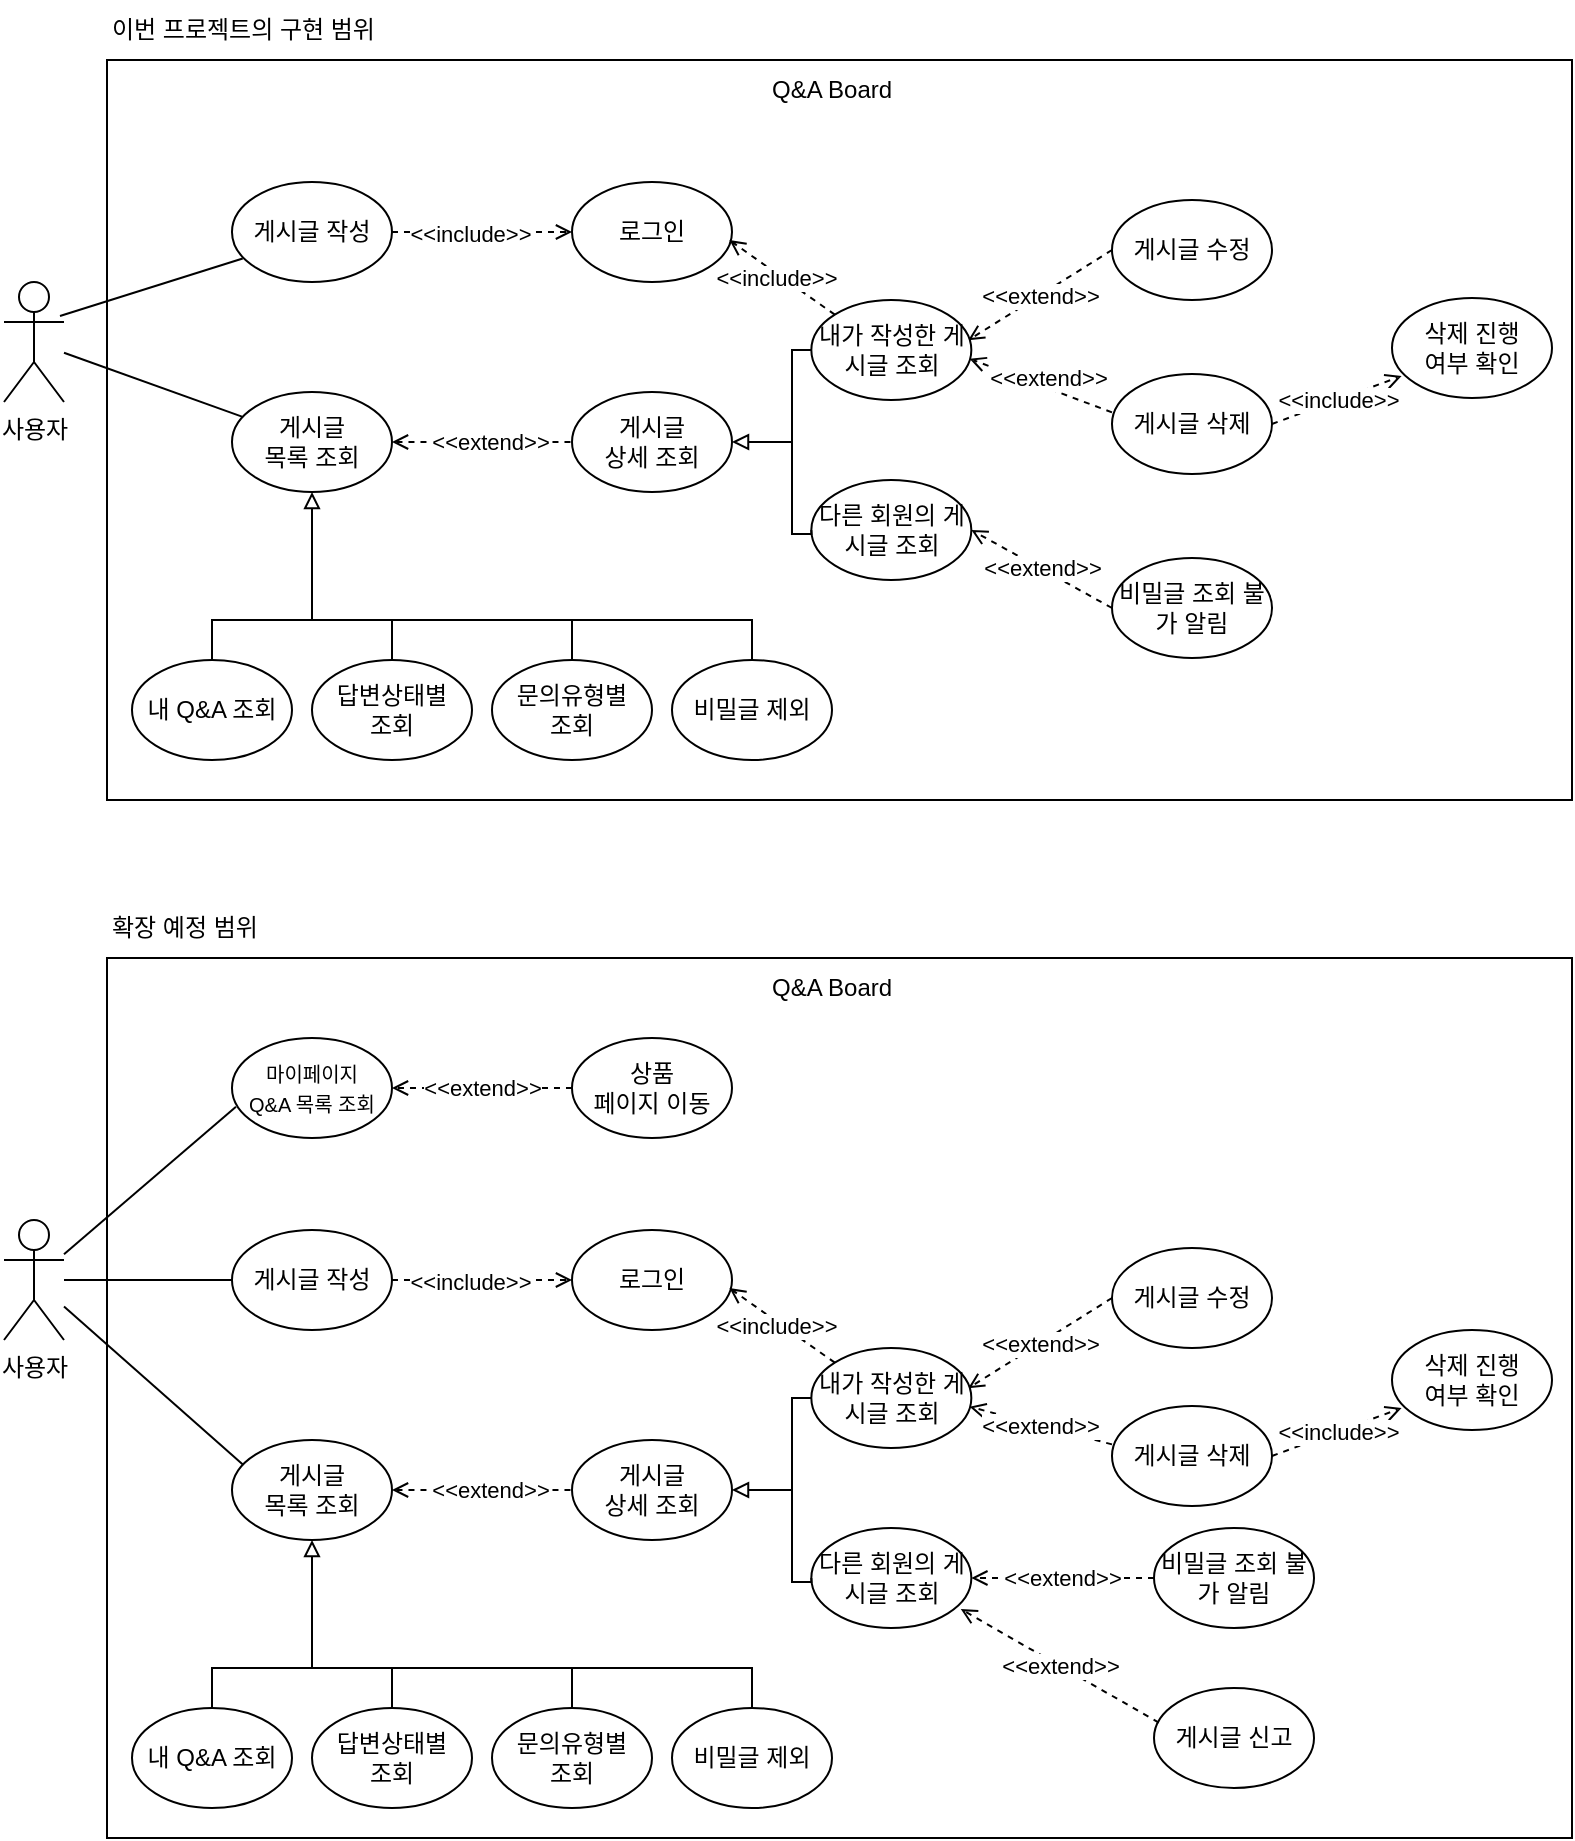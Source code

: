<mxfile version="21.5.2" type="device">
  <diagram id="dc7VQs9POJTz9Sl5OAIT" name="페이지-1">
    <mxGraphModel dx="1420" dy="750" grid="1" gridSize="10" guides="1" tooltips="1" connect="1" arrows="1" fold="1" page="1" pageScale="1" pageWidth="827" pageHeight="1169" math="0" shadow="0">
      <root>
        <mxCell id="0" />
        <mxCell id="1" parent="0" />
        <mxCell id="NKwGnod5uq3J9ouEDv9C-1" value="" style="rounded=0;whiteSpace=wrap;html=1;fillColor=none;container=0;" parent="1" vertex="1">
          <mxGeometry x="69.5" y="41" width="732.5" height="370" as="geometry" />
        </mxCell>
        <mxCell id="NKwGnod5uq3J9ouEDv9C-2" value="사용자" style="shape=umlActor;verticalLabelPosition=bottom;verticalAlign=top;html=1;" parent="1" vertex="1">
          <mxGeometry x="18" y="152" width="30" height="60" as="geometry" />
        </mxCell>
        <mxCell id="NKwGnod5uq3J9ouEDv9C-3" value="" style="endArrow=none;endFill=0;endSize=12;html=1;rounded=0;startArrow=none;startFill=0;entryX=0.071;entryY=0.251;entryDx=0;entryDy=0;entryPerimeter=0;" parent="1" source="NKwGnod5uq3J9ouEDv9C-2" target="NKwGnod5uq3J9ouEDv9C-7" edge="1">
          <mxGeometry width="160" relative="1" as="geometry">
            <mxPoint x="48" y="145" as="sourcePoint" />
            <mxPoint x="338" y="195" as="targetPoint" />
          </mxGeometry>
        </mxCell>
        <mxCell id="NKwGnod5uq3J9ouEDv9C-4" value="Q&amp;amp;A Board" style="text;strokeColor=none;fillColor=none;align=left;verticalAlign=middle;spacingLeft=4;spacingRight=4;overflow=hidden;points=[[0,0.5],[1,0.5]];portConstraint=eastwest;rotatable=0;whiteSpace=wrap;html=1;" parent="1" vertex="1">
          <mxGeometry x="395.75" y="41" width="80" height="30" as="geometry" />
        </mxCell>
        <mxCell id="NKwGnod5uq3J9ouEDv9C-5" value="" style="endArrow=none;endFill=0;endSize=12;html=1;rounded=0;startArrow=none;startFill=0;entryX=0.067;entryY=0.765;entryDx=0;entryDy=0;exitX=0.933;exitY=0.283;exitDx=0;exitDy=0;exitPerimeter=0;entryPerimeter=0;" parent="1" source="NKwGnod5uq3J9ouEDv9C-2" target="NKwGnod5uq3J9ouEDv9C-10" edge="1">
          <mxGeometry width="160" relative="1" as="geometry">
            <mxPoint x="58" y="196" as="sourcePoint" />
            <mxPoint x="101" y="207" as="targetPoint" />
          </mxGeometry>
        </mxCell>
        <mxCell id="NKwGnod5uq3J9ouEDv9C-29" value="이번 프로젝트의 구현 범위" style="text;html=1;align=left;verticalAlign=middle;resizable=0;points=[];autosize=1;strokeColor=none;fillColor=none;" parent="1" vertex="1">
          <mxGeometry x="69.5" y="11" width="170" height="30" as="geometry" />
        </mxCell>
        <mxCell id="NKwGnod5uq3J9ouEDv9C-7" value="게시글&lt;br&gt;목록 조회" style="ellipse;whiteSpace=wrap;html=1;" parent="1" vertex="1">
          <mxGeometry x="132" y="207" width="80" height="50" as="geometry" />
        </mxCell>
        <mxCell id="NKwGnod5uq3J9ouEDv9C-8" value="" style="endArrow=none;endFill=0;endSize=12;html=1;rounded=0;exitX=1;exitY=0.5;exitDx=0;exitDy=0;entryX=0;entryY=0.5;entryDx=0;entryDy=0;startArrow=open;startFill=0;dashed=1;" parent="1" source="NKwGnod5uq3J9ouEDv9C-7" target="NKwGnod5uq3J9ouEDv9C-18" edge="1">
          <mxGeometry width="160" relative="1" as="geometry">
            <mxPoint x="171" y="144" as="sourcePoint" />
            <mxPoint x="208" y="120" as="targetPoint" />
          </mxGeometry>
        </mxCell>
        <mxCell id="NKwGnod5uq3J9ouEDv9C-9" value="&amp;lt;&amp;lt;extend&amp;gt;&amp;gt;" style="edgeLabel;html=1;align=center;verticalAlign=middle;resizable=0;points=[];" parent="NKwGnod5uq3J9ouEDv9C-8" vertex="1" connectable="0">
          <mxGeometry x="0.307" relative="1" as="geometry">
            <mxPoint x="-10" as="offset" />
          </mxGeometry>
        </mxCell>
        <mxCell id="NKwGnod5uq3J9ouEDv9C-10" value="게시글 작성" style="ellipse;whiteSpace=wrap;html=1;" parent="1" vertex="1">
          <mxGeometry x="131.995" y="102" width="80" height="50" as="geometry" />
        </mxCell>
        <mxCell id="NKwGnod5uq3J9ouEDv9C-12" value="&amp;lt;&amp;lt;include&amp;gt;&amp;gt;" style="rounded=0;orthogonalLoop=1;jettySize=auto;html=1;exitX=1;exitY=0.5;exitDx=0;exitDy=0;dashed=1;endArrow=open;endFill=0;entryX=0;entryY=0.5;entryDx=0;entryDy=0;" parent="1" source="NKwGnod5uq3J9ouEDv9C-10" target="NKwGnod5uq3J9ouEDv9C-11" edge="1">
          <mxGeometry x="-0.131" y="-1" relative="1" as="geometry">
            <mxPoint as="offset" />
          </mxGeometry>
        </mxCell>
        <mxCell id="4TozvjgEUsMVvVHX1B_p-13" value="" style="group" vertex="1" connectable="0" parent="1">
          <mxGeometry x="82.001" y="321" width="350" height="70" as="geometry" />
        </mxCell>
        <mxCell id="4TozvjgEUsMVvVHX1B_p-10" value="" style="endArrow=none;html=1;rounded=0;" edge="1" parent="4TozvjgEUsMVvVHX1B_p-13" source="4TozvjgEUsMVvVHX1B_p-2">
          <mxGeometry width="50" height="50" relative="1" as="geometry">
            <mxPoint x="309.999" y="50" as="sourcePoint" />
            <mxPoint x="219.999" as="targetPoint" />
          </mxGeometry>
        </mxCell>
        <mxCell id="4TozvjgEUsMVvVHX1B_p-11" value="" style="endArrow=none;html=1;rounded=0;exitX=0.5;exitY=0;exitDx=0;exitDy=0;" edge="1" parent="4TozvjgEUsMVvVHX1B_p-13" source="4TozvjgEUsMVvVHX1B_p-1">
          <mxGeometry width="50" height="50" relative="1" as="geometry">
            <mxPoint x="309.999" y="50" as="sourcePoint" />
            <mxPoint x="129.999" as="targetPoint" />
          </mxGeometry>
        </mxCell>
        <mxCell id="4TozvjgEUsMVvVHX1B_p-12" value="" style="endArrow=block;html=1;rounded=0;entryX=0.5;entryY=1;entryDx=0;entryDy=0;endFill=0;" edge="1" parent="4TozvjgEUsMVvVHX1B_p-13" target="NKwGnod5uq3J9ouEDv9C-7">
          <mxGeometry width="50" height="50" relative="1" as="geometry">
            <mxPoint x="89.999" as="sourcePoint" />
            <mxPoint x="359.999" as="targetPoint" />
          </mxGeometry>
        </mxCell>
        <mxCell id="4TozvjgEUsMVvVHX1B_p-1" value="답변상태별&lt;br style=&quot;border-color: var(--border-color);&quot;&gt;조회" style="ellipse;whiteSpace=wrap;html=1;" vertex="1" parent="4TozvjgEUsMVvVHX1B_p-13">
          <mxGeometry x="90" y="20" width="80" height="50" as="geometry" />
        </mxCell>
        <mxCell id="4TozvjgEUsMVvVHX1B_p-2" value="문의유형별&lt;br&gt;조회" style="ellipse;whiteSpace=wrap;html=1;" vertex="1" parent="4TozvjgEUsMVvVHX1B_p-13">
          <mxGeometry x="180" y="20" width="80" height="50" as="geometry" />
        </mxCell>
        <mxCell id="4TozvjgEUsMVvVHX1B_p-3" value="비밀글 제외" style="ellipse;whiteSpace=wrap;html=1;" vertex="1" parent="4TozvjgEUsMVvVHX1B_p-13">
          <mxGeometry x="270" y="20" width="80" height="50" as="geometry" />
        </mxCell>
        <mxCell id="4TozvjgEUsMVvVHX1B_p-4" value="내 Q&amp;amp;A 조회" style="ellipse;whiteSpace=wrap;html=1;" vertex="1" parent="4TozvjgEUsMVvVHX1B_p-13">
          <mxGeometry y="20" width="80" height="50" as="geometry" />
        </mxCell>
        <mxCell id="4TozvjgEUsMVvVHX1B_p-9" value="" style="endArrow=none;html=1;rounded=0;exitX=0.5;exitY=0;exitDx=0;exitDy=0;entryX=0.5;entryY=0;entryDx=0;entryDy=0;" edge="1" parent="4TozvjgEUsMVvVHX1B_p-13" source="4TozvjgEUsMVvVHX1B_p-4" target="4TozvjgEUsMVvVHX1B_p-3">
          <mxGeometry width="50" height="50" relative="1" as="geometry">
            <mxPoint x="379.999" y="80" as="sourcePoint" />
            <mxPoint x="429.999" y="30" as="targetPoint" />
            <Array as="points">
              <mxPoint x="39.999" />
              <mxPoint x="179.999" />
              <mxPoint x="309.999" />
            </Array>
          </mxGeometry>
        </mxCell>
        <mxCell id="4TozvjgEUsMVvVHX1B_p-15" value="" style="rounded=0;whiteSpace=wrap;html=1;fillColor=none;container=0;" vertex="1" parent="1">
          <mxGeometry x="69.5" y="490" width="732.5" height="440" as="geometry" />
        </mxCell>
        <mxCell id="4TozvjgEUsMVvVHX1B_p-16" value="사용자" style="shape=umlActor;verticalLabelPosition=bottom;verticalAlign=top;html=1;" vertex="1" parent="1">
          <mxGeometry x="18" y="621" width="30" height="60" as="geometry" />
        </mxCell>
        <mxCell id="4TozvjgEUsMVvVHX1B_p-17" value="" style="endArrow=none;endFill=0;endSize=12;html=1;rounded=0;startArrow=none;startFill=0;entryX=0.071;entryY=0.251;entryDx=0;entryDy=0;entryPerimeter=0;" edge="1" source="4TozvjgEUsMVvVHX1B_p-16" target="4TozvjgEUsMVvVHX1B_p-21" parent="1">
          <mxGeometry width="160" relative="1" as="geometry">
            <mxPoint x="48" y="614" as="sourcePoint" />
            <mxPoint x="338" y="664" as="targetPoint" />
          </mxGeometry>
        </mxCell>
        <mxCell id="4TozvjgEUsMVvVHX1B_p-18" value="Q&amp;amp;A Board" style="text;strokeColor=none;fillColor=none;align=left;verticalAlign=middle;spacingLeft=4;spacingRight=4;overflow=hidden;points=[[0,0.5],[1,0.5]];portConstraint=eastwest;rotatable=0;whiteSpace=wrap;html=1;" vertex="1" parent="1">
          <mxGeometry x="395.75" y="490" width="80" height="30" as="geometry" />
        </mxCell>
        <mxCell id="4TozvjgEUsMVvVHX1B_p-19" value="" style="endArrow=none;endFill=0;endSize=12;html=1;rounded=0;startArrow=none;startFill=0;entryX=0;entryY=0.5;entryDx=0;entryDy=0;" edge="1" source="4TozvjgEUsMVvVHX1B_p-16" target="4TozvjgEUsMVvVHX1B_p-24" parent="1">
          <mxGeometry width="160" relative="1" as="geometry">
            <mxPoint x="58" y="665" as="sourcePoint" />
            <mxPoint x="130" y="651" as="targetPoint" />
          </mxGeometry>
        </mxCell>
        <mxCell id="4TozvjgEUsMVvVHX1B_p-20" value="확장 예정 범위" style="text;html=1;align=left;verticalAlign=middle;resizable=0;points=[];autosize=1;strokeColor=none;fillColor=none;" vertex="1" parent="1">
          <mxGeometry x="69.5" y="460" width="100" height="30" as="geometry" />
        </mxCell>
        <mxCell id="4TozvjgEUsMVvVHX1B_p-53" value="&lt;font style=&quot;font-size: 10px;&quot;&gt;마이페이지 &lt;br&gt;Q&amp;amp;A 목록 조회&lt;/font&gt;" style="ellipse;whiteSpace=wrap;html=1;" vertex="1" parent="1">
          <mxGeometry x="131.995" y="530" width="80" height="50" as="geometry" />
        </mxCell>
        <mxCell id="4TozvjgEUsMVvVHX1B_p-54" value="" style="endArrow=none;html=1;rounded=0;entryX=0.025;entryY=0.688;entryDx=0;entryDy=0;entryPerimeter=0;" edge="1" parent="1" source="4TozvjgEUsMVvVHX1B_p-16" target="4TozvjgEUsMVvVHX1B_p-53">
          <mxGeometry width="50" height="50" relative="1" as="geometry">
            <mxPoint x="370" y="760" as="sourcePoint" />
            <mxPoint x="420" y="710" as="targetPoint" />
          </mxGeometry>
        </mxCell>
        <mxCell id="4TozvjgEUsMVvVHX1B_p-21" value="게시글&lt;br&gt;목록 조회" style="ellipse;whiteSpace=wrap;html=1;" vertex="1" parent="1">
          <mxGeometry x="132" y="731" width="80" height="50" as="geometry" />
        </mxCell>
        <mxCell id="4TozvjgEUsMVvVHX1B_p-22" value="" style="endArrow=none;endFill=0;endSize=12;html=1;rounded=0;exitX=1;exitY=0.5;exitDx=0;exitDy=0;entryX=0;entryY=0.5;entryDx=0;entryDy=0;startArrow=open;startFill=0;dashed=1;" edge="1" source="4TozvjgEUsMVvVHX1B_p-21" target="4TozvjgEUsMVvVHX1B_p-42" parent="1">
          <mxGeometry width="160" relative="1" as="geometry">
            <mxPoint x="171" y="668" as="sourcePoint" />
            <mxPoint x="208" y="644" as="targetPoint" />
          </mxGeometry>
        </mxCell>
        <mxCell id="4TozvjgEUsMVvVHX1B_p-23" value="&amp;lt;&amp;lt;extend&amp;gt;&amp;gt;" style="edgeLabel;html=1;align=center;verticalAlign=middle;resizable=0;points=[];" vertex="1" connectable="0" parent="4TozvjgEUsMVvVHX1B_p-22">
          <mxGeometry x="0.307" relative="1" as="geometry">
            <mxPoint x="-10" as="offset" />
          </mxGeometry>
        </mxCell>
        <mxCell id="4TozvjgEUsMVvVHX1B_p-24" value="게시글 작성" style="ellipse;whiteSpace=wrap;html=1;" vertex="1" parent="1">
          <mxGeometry x="131.995" y="626" width="80" height="50" as="geometry" />
        </mxCell>
        <mxCell id="4TozvjgEUsMVvVHX1B_p-25" value="&amp;lt;&amp;lt;include&amp;gt;&amp;gt;" style="rounded=0;orthogonalLoop=1;jettySize=auto;html=1;exitX=1;exitY=0.5;exitDx=0;exitDy=0;dashed=1;endArrow=open;endFill=0;entryX=0;entryY=0.5;entryDx=0;entryDy=0;" edge="1" source="4TozvjgEUsMVvVHX1B_p-24" target="4TozvjgEUsMVvVHX1B_p-36" parent="1">
          <mxGeometry x="-0.131" y="-1" relative="1" as="geometry">
            <mxPoint as="offset" />
          </mxGeometry>
        </mxCell>
        <mxCell id="4TozvjgEUsMVvVHX1B_p-26" value="" style="group" vertex="1" connectable="0" parent="1">
          <mxGeometry x="82.001" y="845" width="350" height="70" as="geometry" />
        </mxCell>
        <mxCell id="4TozvjgEUsMVvVHX1B_p-27" value="" style="endArrow=none;html=1;rounded=0;" edge="1" parent="4TozvjgEUsMVvVHX1B_p-26" source="4TozvjgEUsMVvVHX1B_p-31">
          <mxGeometry width="50" height="50" relative="1" as="geometry">
            <mxPoint x="309.999" y="50" as="sourcePoint" />
            <mxPoint x="219.999" as="targetPoint" />
          </mxGeometry>
        </mxCell>
        <mxCell id="4TozvjgEUsMVvVHX1B_p-28" value="" style="endArrow=none;html=1;rounded=0;exitX=0.5;exitY=0;exitDx=0;exitDy=0;" edge="1" parent="4TozvjgEUsMVvVHX1B_p-26" source="4TozvjgEUsMVvVHX1B_p-30">
          <mxGeometry width="50" height="50" relative="1" as="geometry">
            <mxPoint x="309.999" y="50" as="sourcePoint" />
            <mxPoint x="129.999" as="targetPoint" />
          </mxGeometry>
        </mxCell>
        <mxCell id="4TozvjgEUsMVvVHX1B_p-29" value="" style="endArrow=block;html=1;rounded=0;entryX=0.5;entryY=1;entryDx=0;entryDy=0;endFill=0;" edge="1" parent="4TozvjgEUsMVvVHX1B_p-26" target="4TozvjgEUsMVvVHX1B_p-21">
          <mxGeometry width="50" height="50" relative="1" as="geometry">
            <mxPoint x="89.999" as="sourcePoint" />
            <mxPoint x="359.999" as="targetPoint" />
          </mxGeometry>
        </mxCell>
        <mxCell id="4TozvjgEUsMVvVHX1B_p-30" value="답변상태별&lt;br style=&quot;border-color: var(--border-color);&quot;&gt;조회" style="ellipse;whiteSpace=wrap;html=1;" vertex="1" parent="4TozvjgEUsMVvVHX1B_p-26">
          <mxGeometry x="90" y="20" width="80" height="50" as="geometry" />
        </mxCell>
        <mxCell id="4TozvjgEUsMVvVHX1B_p-31" value="문의유형별&lt;br&gt;조회" style="ellipse;whiteSpace=wrap;html=1;" vertex="1" parent="4TozvjgEUsMVvVHX1B_p-26">
          <mxGeometry x="180" y="20" width="80" height="50" as="geometry" />
        </mxCell>
        <mxCell id="4TozvjgEUsMVvVHX1B_p-32" value="비밀글 제외" style="ellipse;whiteSpace=wrap;html=1;" vertex="1" parent="4TozvjgEUsMVvVHX1B_p-26">
          <mxGeometry x="270" y="20" width="80" height="50" as="geometry" />
        </mxCell>
        <mxCell id="4TozvjgEUsMVvVHX1B_p-33" value="내 Q&amp;amp;A 조회" style="ellipse;whiteSpace=wrap;html=1;" vertex="1" parent="4TozvjgEUsMVvVHX1B_p-26">
          <mxGeometry y="20" width="80" height="50" as="geometry" />
        </mxCell>
        <mxCell id="4TozvjgEUsMVvVHX1B_p-34" value="" style="endArrow=none;html=1;rounded=0;exitX=0.5;exitY=0;exitDx=0;exitDy=0;entryX=0.5;entryY=0;entryDx=0;entryDy=0;" edge="1" parent="4TozvjgEUsMVvVHX1B_p-26" source="4TozvjgEUsMVvVHX1B_p-33" target="4TozvjgEUsMVvVHX1B_p-32">
          <mxGeometry width="50" height="50" relative="1" as="geometry">
            <mxPoint x="379.999" y="80" as="sourcePoint" />
            <mxPoint x="429.999" y="30" as="targetPoint" />
            <Array as="points">
              <mxPoint x="39.999" />
              <mxPoint x="179.999" />
              <mxPoint x="309.999" />
            </Array>
          </mxGeometry>
        </mxCell>
        <mxCell id="4TozvjgEUsMVvVHX1B_p-35" value="" style="group" vertex="1" connectable="0" parent="1">
          <mxGeometry x="302" y="626" width="490.0" height="199" as="geometry" />
        </mxCell>
        <mxCell id="4TozvjgEUsMVvVHX1B_p-36" value="로그인" style="ellipse;whiteSpace=wrap;html=1;" vertex="1" parent="4TozvjgEUsMVvVHX1B_p-35">
          <mxGeometry width="80" height="50" as="geometry" />
        </mxCell>
        <mxCell id="4TozvjgEUsMVvVHX1B_p-37" value="&amp;lt;&amp;lt;include&amp;gt;&amp;gt;" style="rounded=0;orthogonalLoop=1;jettySize=auto;html=1;exitX=0;exitY=0;exitDx=0;exitDy=0;dashed=1;endArrow=open;endFill=0;entryX=0.984;entryY=0.581;entryDx=0;entryDy=0;entryPerimeter=0;" edge="1" parent="4TozvjgEUsMVvVHX1B_p-35" source="4TozvjgEUsMVvVHX1B_p-48" target="4TozvjgEUsMVvVHX1B_p-36">
          <mxGeometry x="0.074" y="2" relative="1" as="geometry">
            <mxPoint x="26" y="44" as="sourcePoint" />
            <mxPoint x="120" y="44" as="targetPoint" />
            <mxPoint as="offset" />
          </mxGeometry>
        </mxCell>
        <mxCell id="4TozvjgEUsMVvVHX1B_p-38" value="삭제 진행&lt;br&gt;여부 확인" style="ellipse;whiteSpace=wrap;html=1;" vertex="1" parent="4TozvjgEUsMVvVHX1B_p-35">
          <mxGeometry x="410.0" y="50" width="80" height="50" as="geometry" />
        </mxCell>
        <mxCell id="4TozvjgEUsMVvVHX1B_p-39" value="게시글 수정" style="ellipse;whiteSpace=wrap;html=1;" vertex="1" parent="4TozvjgEUsMVvVHX1B_p-35">
          <mxGeometry x="270.002" y="9" width="80" height="50" as="geometry" />
        </mxCell>
        <mxCell id="4TozvjgEUsMVvVHX1B_p-40" value="게시글 삭제" style="ellipse;whiteSpace=wrap;html=1;" vertex="1" parent="4TozvjgEUsMVvVHX1B_p-35">
          <mxGeometry x="270.002" y="88" width="80" height="50" as="geometry" />
        </mxCell>
        <mxCell id="4TozvjgEUsMVvVHX1B_p-41" value="&amp;lt;&amp;lt;include&amp;gt;&amp;gt;" style="rounded=0;orthogonalLoop=1;jettySize=auto;html=1;exitX=1;exitY=0.5;exitDx=0;exitDy=0;dashed=1;endArrow=open;endFill=0;entryX=0.06;entryY=0.78;entryDx=0;entryDy=0;entryPerimeter=0;" edge="1" parent="4TozvjgEUsMVvVHX1B_p-35" source="4TozvjgEUsMVvVHX1B_p-40" target="4TozvjgEUsMVvVHX1B_p-38">
          <mxGeometry x="0.015" relative="1" as="geometry">
            <mxPoint x="170.441" y="125" as="sourcePoint" />
            <mxPoint x="221.248" y="62" as="targetPoint" />
            <mxPoint as="offset" />
          </mxGeometry>
        </mxCell>
        <mxCell id="4TozvjgEUsMVvVHX1B_p-42" value="게시글 &lt;br&gt;상세 조회" style="ellipse;whiteSpace=wrap;html=1;" vertex="1" parent="4TozvjgEUsMVvVHX1B_p-35">
          <mxGeometry x="0.005" y="105" width="80" height="50" as="geometry" />
        </mxCell>
        <mxCell id="4TozvjgEUsMVvVHX1B_p-43" value="비밀글 조회 불가 알림" style="ellipse;whiteSpace=wrap;html=1;" vertex="1" parent="4TozvjgEUsMVvVHX1B_p-35">
          <mxGeometry x="291.004" y="149" width="80" height="50" as="geometry" />
        </mxCell>
        <mxCell id="4TozvjgEUsMVvVHX1B_p-44" value="&amp;lt;&amp;lt;extend&amp;gt;&amp;gt;" style="rounded=0;orthogonalLoop=1;jettySize=auto;html=1;exitX=0;exitY=0.5;exitDx=0;exitDy=0;dashed=1;endArrow=open;endFill=0;entryX=1;entryY=0.5;entryDx=0;entryDy=0;" edge="1" parent="4TozvjgEUsMVvVHX1B_p-35" source="4TozvjgEUsMVvVHX1B_p-43" target="4TozvjgEUsMVvVHX1B_p-49">
          <mxGeometry x="0.007" relative="1" as="geometry">
            <mxPoint x="100.214" y="125" as="sourcePoint" />
            <mxPoint x="154.369" y="62" as="targetPoint" />
            <mxPoint as="offset" />
          </mxGeometry>
        </mxCell>
        <mxCell id="4TozvjgEUsMVvVHX1B_p-45" value="&amp;lt;&amp;lt;extend&amp;gt;&amp;gt;" style="rounded=0;orthogonalLoop=1;jettySize=auto;html=1;dashed=1;endArrow=open;endFill=0;entryX=0.989;entryY=0.587;entryDx=0;entryDy=0;entryPerimeter=0;exitX=0;exitY=0.384;exitDx=0;exitDy=0;exitPerimeter=0;" edge="1" parent="4TozvjgEUsMVvVHX1B_p-35" source="4TozvjgEUsMVvVHX1B_p-40" target="4TozvjgEUsMVvVHX1B_p-48">
          <mxGeometry x="0.007" relative="1" as="geometry">
            <mxPoint x="270" y="109" as="sourcePoint" />
            <mxPoint x="130" y="232" as="targetPoint" />
            <mxPoint as="offset" />
          </mxGeometry>
        </mxCell>
        <mxCell id="4TozvjgEUsMVvVHX1B_p-46" value="&amp;lt;&amp;lt;extend&amp;gt;&amp;gt;" style="rounded=0;orthogonalLoop=1;jettySize=auto;html=1;exitX=0;exitY=0.5;exitDx=0;exitDy=0;dashed=1;endArrow=open;endFill=0;entryX=0.98;entryY=0.403;entryDx=0;entryDy=0;entryPerimeter=0;" edge="1" parent="4TozvjgEUsMVvVHX1B_p-35" source="4TozvjgEUsMVvVHX1B_p-39" target="4TozvjgEUsMVvVHX1B_p-48">
          <mxGeometry x="0.007" relative="1" as="geometry">
            <mxPoint x="220" y="165" as="sourcePoint" />
            <mxPoint x="127" y="151" as="targetPoint" />
            <mxPoint as="offset" />
          </mxGeometry>
        </mxCell>
        <mxCell id="4TozvjgEUsMVvVHX1B_p-47" style="edgeStyle=orthogonalEdgeStyle;rounded=0;orthogonalLoop=1;jettySize=auto;html=1;exitX=0.5;exitY=1;exitDx=0;exitDy=0;" edge="1" parent="4TozvjgEUsMVvVHX1B_p-35" source="4TozvjgEUsMVvVHX1B_p-42" target="4TozvjgEUsMVvVHX1B_p-42">
          <mxGeometry relative="1" as="geometry" />
        </mxCell>
        <mxCell id="4TozvjgEUsMVvVHX1B_p-48" value="내가 작성한 게시글 조회" style="ellipse;whiteSpace=wrap;html=1;" vertex="1" parent="4TozvjgEUsMVvVHX1B_p-35">
          <mxGeometry x="119.671" y="59" width="80" height="50" as="geometry" />
        </mxCell>
        <mxCell id="4TozvjgEUsMVvVHX1B_p-49" value="다른 회원의 게시글 조회" style="ellipse;whiteSpace=wrap;html=1;" vertex="1" parent="4TozvjgEUsMVvVHX1B_p-35">
          <mxGeometry x="119.671" y="149" width="80" height="50" as="geometry" />
        </mxCell>
        <mxCell id="4TozvjgEUsMVvVHX1B_p-50" value="" style="endArrow=none;html=1;rounded=0;exitX=0;exitY=0.5;exitDx=0;exitDy=0;edgeStyle=orthogonalEdgeStyle;entryX=0;entryY=0.5;entryDx=0;entryDy=0;" edge="1" parent="4TozvjgEUsMVvVHX1B_p-35" source="4TozvjgEUsMVvVHX1B_p-48" target="4TozvjgEUsMVvVHX1B_p-49">
          <mxGeometry width="50" height="50" relative="1" as="geometry">
            <mxPoint x="71.319" y="139" as="sourcePoint" />
            <mxPoint x="119.671" y="89" as="targetPoint" />
            <Array as="points">
              <mxPoint x="110.001" y="84" />
              <mxPoint x="110.001" y="176" />
            </Array>
          </mxGeometry>
        </mxCell>
        <mxCell id="4TozvjgEUsMVvVHX1B_p-51" value="" style="endArrow=block;html=1;rounded=0;entryX=1;entryY=0.5;entryDx=0;entryDy=0;endFill=0;" edge="1" parent="4TozvjgEUsMVvVHX1B_p-35" target="4TozvjgEUsMVvVHX1B_p-42">
          <mxGeometry width="50" height="50" relative="1" as="geometry">
            <mxPoint x="110" y="130" as="sourcePoint" />
            <mxPoint x="119.671" y="89" as="targetPoint" />
          </mxGeometry>
        </mxCell>
        <mxCell id="4TozvjgEUsMVvVHX1B_p-55" value="&lt;font style=&quot;font-size: 12px;&quot;&gt;상품 &lt;br&gt;페이지 이동&lt;/font&gt;" style="ellipse;whiteSpace=wrap;html=1;" vertex="1" parent="1">
          <mxGeometry x="301.995" y="530" width="80" height="50" as="geometry" />
        </mxCell>
        <mxCell id="4TozvjgEUsMVvVHX1B_p-58" value="" style="endArrow=open;html=1;rounded=0;entryX=1;entryY=0.5;entryDx=0;entryDy=0;exitX=0;exitY=0.5;exitDx=0;exitDy=0;dashed=1;endFill=0;" edge="1" parent="1" source="4TozvjgEUsMVvVHX1B_p-55" target="4TozvjgEUsMVvVHX1B_p-53">
          <mxGeometry width="50" height="50" relative="1" as="geometry">
            <mxPoint x="380" y="670" as="sourcePoint" />
            <mxPoint x="430" y="620" as="targetPoint" />
          </mxGeometry>
        </mxCell>
        <mxCell id="4TozvjgEUsMVvVHX1B_p-59" value="&amp;lt;&amp;lt;extend&amp;gt;&amp;gt;" style="edgeLabel;html=1;align=center;verticalAlign=middle;resizable=0;points=[];" vertex="1" connectable="0" parent="4TozvjgEUsMVvVHX1B_p-58">
          <mxGeometry x="-0.688" y="-1" relative="1" as="geometry">
            <mxPoint x="-31" y="1" as="offset" />
          </mxGeometry>
        </mxCell>
        <mxCell id="4TozvjgEUsMVvVHX1B_p-60" value="게시글 신고" style="ellipse;whiteSpace=wrap;html=1;" vertex="1" parent="1">
          <mxGeometry x="593.004" y="855" width="80" height="50" as="geometry" />
        </mxCell>
        <mxCell id="4TozvjgEUsMVvVHX1B_p-61" value="&amp;lt;&amp;lt;extend&amp;gt;&amp;gt;" style="rounded=0;orthogonalLoop=1;jettySize=auto;html=1;exitX=0.03;exitY=0.346;exitDx=0;exitDy=0;dashed=1;endArrow=open;endFill=0;entryX=0.934;entryY=0.811;entryDx=0;entryDy=0;entryPerimeter=0;exitPerimeter=0;" edge="1" parent="1" source="4TozvjgEUsMVvVHX1B_p-60" target="4TozvjgEUsMVvVHX1B_p-49">
          <mxGeometry x="0.007" relative="1" as="geometry">
            <mxPoint x="603" y="810" as="sourcePoint" />
            <mxPoint x="512" y="810" as="targetPoint" />
            <mxPoint as="offset" />
          </mxGeometry>
        </mxCell>
        <mxCell id="NKwGnod5uq3J9ouEDv9C-11" value="로그인" style="ellipse;whiteSpace=wrap;html=1;" parent="1" vertex="1">
          <mxGeometry x="302" y="102" width="80" height="50" as="geometry" />
        </mxCell>
        <mxCell id="NKwGnod5uq3J9ouEDv9C-13" value="&amp;lt;&amp;lt;include&amp;gt;&amp;gt;" style="rounded=0;orthogonalLoop=1;jettySize=auto;html=1;exitX=0;exitY=0;exitDx=0;exitDy=0;dashed=1;endArrow=open;endFill=0;entryX=0.984;entryY=0.581;entryDx=0;entryDy=0;entryPerimeter=0;" parent="1" source="NKwGnod5uq3J9ouEDv9C-20" target="NKwGnod5uq3J9ouEDv9C-11" edge="1">
          <mxGeometry x="0.074" y="2" relative="1" as="geometry">
            <mxPoint x="328" y="146" as="sourcePoint" />
            <mxPoint x="422" y="146" as="targetPoint" />
            <mxPoint as="offset" />
          </mxGeometry>
        </mxCell>
        <mxCell id="NKwGnod5uq3J9ouEDv9C-14" value="삭제 진행&lt;br&gt;여부 확인" style="ellipse;whiteSpace=wrap;html=1;" parent="1" vertex="1">
          <mxGeometry x="712.0" y="160" width="80" height="50" as="geometry" />
        </mxCell>
        <mxCell id="NKwGnod5uq3J9ouEDv9C-15" value="게시글 수정" style="ellipse;whiteSpace=wrap;html=1;" parent="1" vertex="1">
          <mxGeometry x="572.002" y="111" width="80" height="50" as="geometry" />
        </mxCell>
        <mxCell id="NKwGnod5uq3J9ouEDv9C-16" value="게시글 삭제" style="ellipse;whiteSpace=wrap;html=1;" parent="1" vertex="1">
          <mxGeometry x="572.002" y="198" width="80" height="50" as="geometry" />
        </mxCell>
        <mxCell id="NKwGnod5uq3J9ouEDv9C-17" value="&amp;lt;&amp;lt;include&amp;gt;&amp;gt;" style="rounded=0;orthogonalLoop=1;jettySize=auto;html=1;exitX=1;exitY=0.5;exitDx=0;exitDy=0;dashed=1;endArrow=open;endFill=0;entryX=0.06;entryY=0.78;entryDx=0;entryDy=0;entryPerimeter=0;" parent="1" source="NKwGnod5uq3J9ouEDv9C-16" target="NKwGnod5uq3J9ouEDv9C-14" edge="1">
          <mxGeometry x="0.015" relative="1" as="geometry">
            <mxPoint x="472.441" y="227" as="sourcePoint" />
            <mxPoint x="523.248" y="164" as="targetPoint" />
            <mxPoint as="offset" />
          </mxGeometry>
        </mxCell>
        <mxCell id="NKwGnod5uq3J9ouEDv9C-18" value="게시글 &lt;br&gt;상세 조회" style="ellipse;whiteSpace=wrap;html=1;" parent="1" vertex="1">
          <mxGeometry x="302.005" y="207" width="80" height="50" as="geometry" />
        </mxCell>
        <mxCell id="NKwGnod5uq3J9ouEDv9C-24" value="비밀글 조회 불가 알림" style="ellipse;whiteSpace=wrap;html=1;container=0;" parent="1" vertex="1">
          <mxGeometry x="572.004" y="290" width="80" height="50" as="geometry" />
        </mxCell>
        <mxCell id="NKwGnod5uq3J9ouEDv9C-25" value="&amp;lt;&amp;lt;extend&amp;gt;&amp;gt;" style="rounded=0;orthogonalLoop=1;jettySize=auto;html=1;exitX=0;exitY=0.5;exitDx=0;exitDy=0;dashed=1;endArrow=open;endFill=0;entryX=1;entryY=0.5;entryDx=0;entryDy=0;" parent="1" source="NKwGnod5uq3J9ouEDv9C-24" target="NKwGnod5uq3J9ouEDv9C-21" edge="1">
          <mxGeometry x="0.007" relative="1" as="geometry">
            <mxPoint x="402.214" y="227" as="sourcePoint" />
            <mxPoint x="456.369" y="164" as="targetPoint" />
            <mxPoint as="offset" />
          </mxGeometry>
        </mxCell>
        <mxCell id="NKwGnod5uq3J9ouEDv9C-26" value="&amp;lt;&amp;lt;extend&amp;gt;&amp;gt;" style="rounded=0;orthogonalLoop=1;jettySize=auto;html=1;dashed=1;endArrow=open;endFill=0;entryX=0.989;entryY=0.587;entryDx=0;entryDy=0;entryPerimeter=0;exitX=0;exitY=0.384;exitDx=0;exitDy=0;exitPerimeter=0;" parent="1" source="NKwGnod5uq3J9ouEDv9C-16" target="NKwGnod5uq3J9ouEDv9C-20" edge="1">
          <mxGeometry x="-0.054" y="-5" relative="1" as="geometry">
            <mxPoint x="572" y="211" as="sourcePoint" />
            <mxPoint x="432" y="334" as="targetPoint" />
            <mxPoint as="offset" />
          </mxGeometry>
        </mxCell>
        <mxCell id="NKwGnod5uq3J9ouEDv9C-27" value="&amp;lt;&amp;lt;extend&amp;gt;&amp;gt;" style="rounded=0;orthogonalLoop=1;jettySize=auto;html=1;exitX=0;exitY=0.5;exitDx=0;exitDy=0;dashed=1;endArrow=open;endFill=0;entryX=0.98;entryY=0.403;entryDx=0;entryDy=0;entryPerimeter=0;" parent="1" source="NKwGnod5uq3J9ouEDv9C-15" target="NKwGnod5uq3J9ouEDv9C-20" edge="1">
          <mxGeometry x="0.007" relative="1" as="geometry">
            <mxPoint x="522" y="267" as="sourcePoint" />
            <mxPoint x="429" y="253" as="targetPoint" />
            <mxPoint as="offset" />
          </mxGeometry>
        </mxCell>
        <mxCell id="NKwGnod5uq3J9ouEDv9C-28" style="edgeStyle=orthogonalEdgeStyle;rounded=0;orthogonalLoop=1;jettySize=auto;html=1;exitX=0.5;exitY=1;exitDx=0;exitDy=0;" parent="1" source="NKwGnod5uq3J9ouEDv9C-18" target="NKwGnod5uq3J9ouEDv9C-18" edge="1">
          <mxGeometry relative="1" as="geometry" />
        </mxCell>
        <mxCell id="NKwGnod5uq3J9ouEDv9C-20" value="내가 작성한 게시글 조회" style="ellipse;whiteSpace=wrap;html=1;" parent="1" vertex="1">
          <mxGeometry x="421.671" y="161" width="80" height="50" as="geometry" />
        </mxCell>
        <mxCell id="NKwGnod5uq3J9ouEDv9C-21" value="다른 회원의 게시글 조회" style="ellipse;whiteSpace=wrap;html=1;" parent="1" vertex="1">
          <mxGeometry x="421.671" y="251" width="80" height="50" as="geometry" />
        </mxCell>
        <mxCell id="NKwGnod5uq3J9ouEDv9C-22" value="" style="endArrow=none;html=1;rounded=0;exitX=0;exitY=0.5;exitDx=0;exitDy=0;edgeStyle=orthogonalEdgeStyle;entryX=0;entryY=0.5;entryDx=0;entryDy=0;" parent="1" source="NKwGnod5uq3J9ouEDv9C-20" target="NKwGnod5uq3J9ouEDv9C-21" edge="1">
          <mxGeometry width="50" height="50" relative="1" as="geometry">
            <mxPoint x="373.319" y="241" as="sourcePoint" />
            <mxPoint x="421.671" y="191" as="targetPoint" />
            <Array as="points">
              <mxPoint x="412.001" y="186" />
              <mxPoint x="412.001" y="278" />
            </Array>
          </mxGeometry>
        </mxCell>
        <mxCell id="NKwGnod5uq3J9ouEDv9C-23" value="" style="endArrow=block;html=1;rounded=0;entryX=1;entryY=0.5;entryDx=0;entryDy=0;endFill=0;" parent="1" target="NKwGnod5uq3J9ouEDv9C-18" edge="1">
          <mxGeometry width="50" height="50" relative="1" as="geometry">
            <mxPoint x="412" y="232" as="sourcePoint" />
            <mxPoint x="421.671" y="191" as="targetPoint" />
          </mxGeometry>
        </mxCell>
      </root>
    </mxGraphModel>
  </diagram>
</mxfile>
